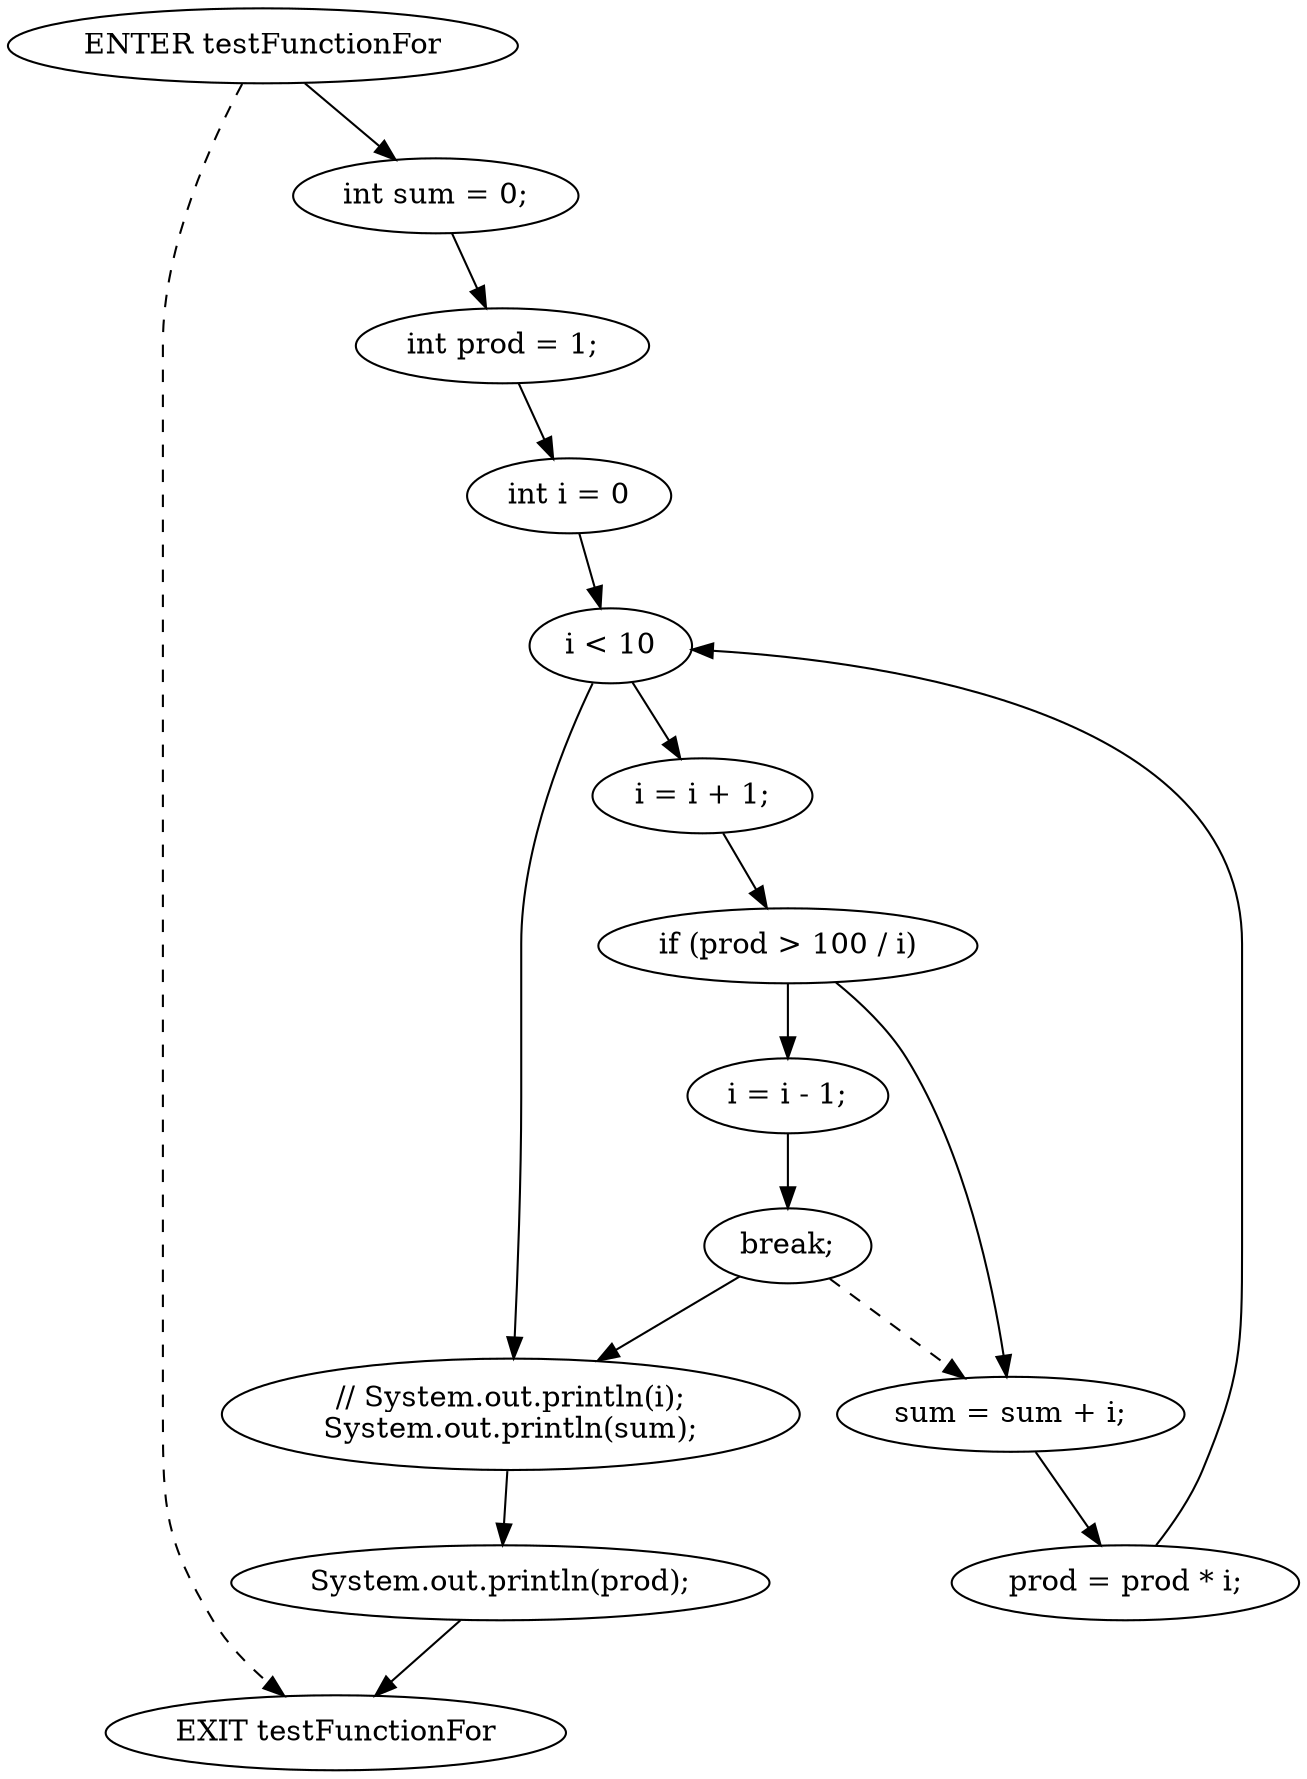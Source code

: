 strict digraph G {
  0 [ label="ENTER testFunctionFor" ];
  1 [ label="EXIT testFunctionFor" ];
  2 [ label="int sum = 0;" ];
  3 [ label="int prod = 1;" ];
  4 [ label="int i = 0" ];
  5 [ label="i < 10" ];
  6 [ label="i = i + 1;" ];
  7 [ label="if (prod > 100 / i)" ];
  8 [ label="i = i - 1;" ];
  9 [ label="break;" ];
  10 [ label="sum = sum + i;" ];
  11 [ label="prod = prod * i;" ];
  12 [ label="// System.out.println(i);
System.out.println(sum);" ];
  13 [ label="System.out.println(prod);" ];
  0 -> 2 [ ];
  2 -> 3 [ ];
  3 -> 4 [ ];
  4 -> 5 [ ];
  5 -> 6 [ ];
  6 -> 7 [ ];
  7 -> 8 [ ];
  8 -> 9 [ ];
  9 -> 10 [ style="dashed" ];
  7 -> 10 [ ];
  10 -> 11 [ ];
  11 -> 5 [ ];
  5 -> 12 [ ];
  9 -> 12 [ ];
  12 -> 13 [ ];
  13 -> 1 [ ];
  0 -> 1 [ style="dashed" ];
}
